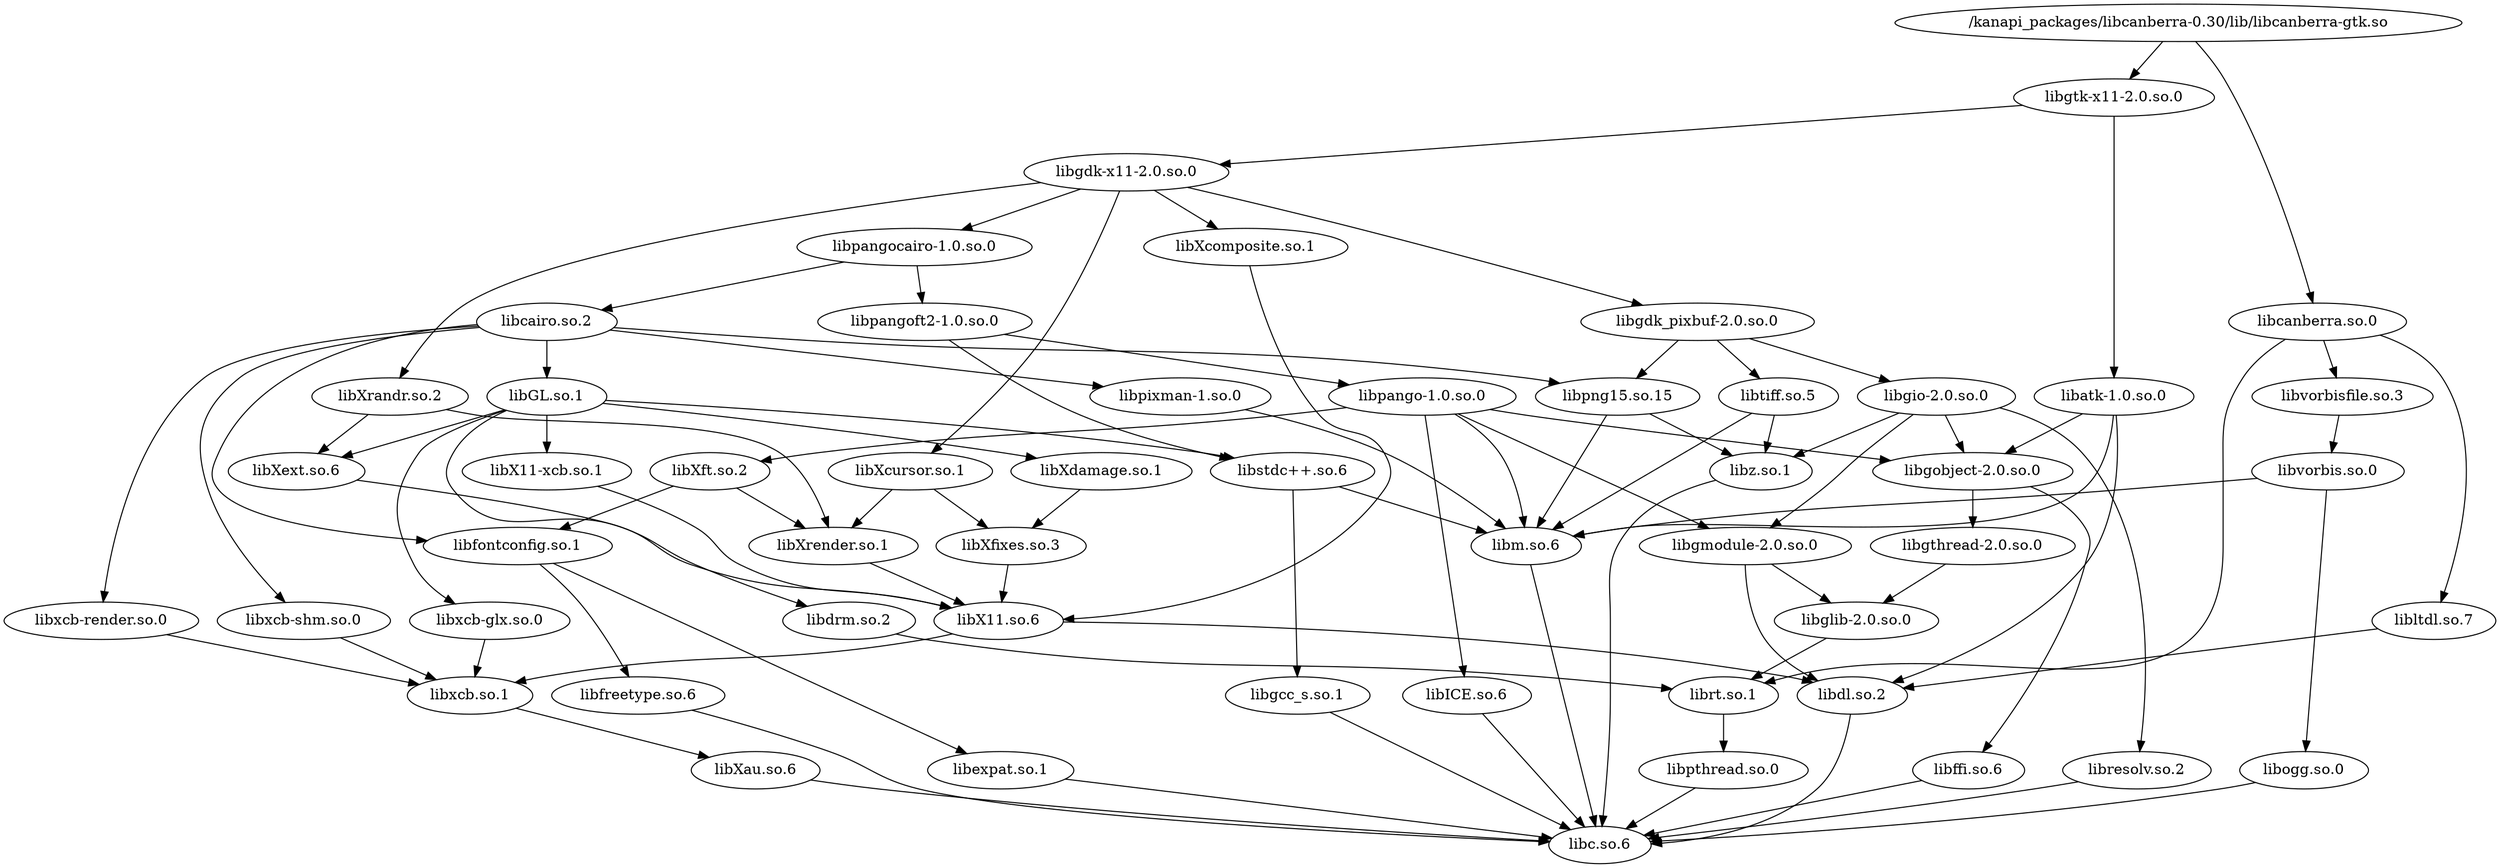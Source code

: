 digraph G {
	graph [layout=dot];
	_kanapi_packages_libcanberra_0_30_lib_libcanberra_gtk_so	 [label="/kanapi_packages/libcanberra-0.30/lib/libcanberra-gtk.so"];
	libgtk_x11_2_0_so_0	 [label="libgtk-x11-2.0.so.0"];
	_kanapi_packages_libcanberra_0_30_lib_libcanberra_gtk_so -> libgtk_x11_2_0_so_0;
	libcanberra_so_0	 [label="libcanberra.so.0"];
	_kanapi_packages_libcanberra_0_30_lib_libcanberra_gtk_so -> libcanberra_so_0;
	libgdk_x11_2_0_so_0	 [label="libgdk-x11-2.0.so.0"];
	libgtk_x11_2_0_so_0 -> libgdk_x11_2_0_so_0;
	libatk_1_0_so_0	 [label="libatk-1.0.so.0"];
	libgtk_x11_2_0_so_0 -> libatk_1_0_so_0;
	libdl_so_2	 [label="libdl.so.2"];
	libatk_1_0_so_0 -> libdl_so_2;
	libm_so_6	 [label="libm.so.6"];
	libatk_1_0_so_0 -> libm_so_6;
	libgobject_2_0_so_0	 [label="libgobject-2.0.so.0"];
	libatk_1_0_so_0 -> libgobject_2_0_so_0;
	libpangocairo_1_0_so_0	 [label="libpangocairo-1.0.so.0"];
	libgdk_x11_2_0_so_0 -> libpangocairo_1_0_so_0;
	libXrandr_so_2	 [label="libXrandr.so.2"];
	libgdk_x11_2_0_so_0 -> libXrandr_so_2;
	libXcursor_so_1	 [label="libXcursor.so.1"];
	libgdk_x11_2_0_so_0 -> libXcursor_so_1;
	libXcomposite_so_1	 [label="libXcomposite.so.1"];
	libgdk_x11_2_0_so_0 -> libXcomposite_so_1;
	libgdk_pixbuf_2_0_so_0	 [label="libgdk_pixbuf-2.0.so.0"];
	libgdk_x11_2_0_so_0 -> libgdk_pixbuf_2_0_so_0;
	libcairo_so_2	 [label="libcairo.so.2"];
	libpangocairo_1_0_so_0 -> libcairo_so_2;
	libpangoft2_1_0_so_0	 [label="libpangoft2-1.0.so.0"];
	libpangocairo_1_0_so_0 -> libpangoft2_1_0_so_0;
	libstdc___so_6	 [label="libstdc++.so.6"];
	libpangoft2_1_0_so_0 -> libstdc___so_6;
	libpango_1_0_so_0	 [label="libpango-1.0.so.0"];
	libpangoft2_1_0_so_0 -> libpango_1_0_so_0;
	libstdc___so_6 -> libm_so_6;
	libgcc_s_so_1	 [label="libgcc_s.so.1"];
	libstdc___so_6 -> libgcc_s_so_1;
	libtiff_so_5	 [label="libtiff.so.5"];
	libgdk_pixbuf_2_0_so_0 -> libtiff_so_5;
	libgio_2_0_so_0	 [label="libgio-2.0.so.0"];
	libgdk_pixbuf_2_0_so_0 -> libgio_2_0_so_0;
	libpng15_so_15	 [label="libpng15.so.15"];
	libgdk_pixbuf_2_0_so_0 -> libpng15_so_15;
	libz_so_1	 [label="libz.so.1"];
	libtiff_so_5 -> libz_so_1;
	libtiff_so_5 -> libm_so_6;
	libgio_2_0_so_0 -> libgobject_2_0_so_0;
	libgmodule_2_0_so_0	 [label="libgmodule-2.0.so.0"];
	libgio_2_0_so_0 -> libgmodule_2_0_so_0;
	libgio_2_0_so_0 -> libz_so_1;
	libresolv_so_2	 [label="libresolv.so.2"];
	libgio_2_0_so_0 -> libresolv_so_2;
	libc_so_6	 [label="libc.so.6"];
	libresolv_so_2 -> libc_so_6;
	libpango_1_0_so_0 -> libm_so_6;
	libICE_so_6	 [label="libICE.so.6"];
	libpango_1_0_so_0 -> libICE_so_6;
	libXft_so_2	 [label="libXft.so.2"];
	libpango_1_0_so_0 -> libXft_so_2;
	libpango_1_0_so_0 -> libgmodule_2_0_so_0;
	libpango_1_0_so_0 -> libgobject_2_0_so_0;
	libgmodule_2_0_so_0 -> libdl_so_2;
	libglib_2_0_so_0	 [label="libglib-2.0.so.0"];
	libgmodule_2_0_so_0 -> libglib_2_0_so_0;
	libpixman_1_so_0	 [label="libpixman-1.so.0"];
	libcairo_so_2 -> libpixman_1_so_0;
	libfontconfig_so_1	 [label="libfontconfig.so.1"];
	libcairo_so_2 -> libfontconfig_so_1;
	libcairo_so_2 -> libpng15_so_15;
	libxcb_shm_so_0	 [label="libxcb-shm.so.0"];
	libcairo_so_2 -> libxcb_shm_so_0;
	libxcb_render_so_0	 [label="libxcb-render.so.0"];
	libcairo_so_2 -> libxcb_render_so_0;
	libGL_so_1	 [label="libGL.so.1"];
	libcairo_so_2 -> libGL_so_1;
	libXdamage_so_1	 [label="libXdamage.so.1"];
	libXfixes_so_3	 [label="libXfixes.so.3"];
	libXdamage_so_1 -> libXfixes_so_3;
	libdrm_so_2	 [label="libdrm.so.2"];
	librt_so_1	 [label="librt.so.1"];
	libdrm_so_2 -> librt_so_1;
	libX11_so_6	 [label="libX11.so.6"];
	libXfixes_so_3 -> libX11_so_6;
	libpixman_1_so_0 -> libm_so_6;
	libfreetype_so_6	 [label="libfreetype.so.6"];
	libfontconfig_so_1 -> libfreetype_so_6;
	libexpat_so_1	 [label="libexpat.so.1"];
	libfontconfig_so_1 -> libexpat_so_1;
	libexpat_so_1 -> libc_so_6;
	libfreetype_so_6 -> libc_so_6;
	libpng15_so_15 -> libz_so_1;
	libpng15_so_15 -> libm_so_6;
	libxcb_so_1	 [label="libxcb.so.1"];
	libxcb_shm_so_0 -> libxcb_so_1;
	libX11_xcb_so_1	 [label="libX11-xcb.so.1"];
	libX11_xcb_so_1 -> libX11_so_6;
	libxcb_render_so_0 -> libxcb_so_1;
	libXext_so_6	 [label="libXext.so.6"];
	libXext_so_6 -> libX11_so_6;
	libz_so_1 -> libc_so_6;
	libGL_so_1 -> libXext_so_6;
	libGL_so_1 -> libXdamage_so_1;
	libGL_so_1 -> libX11_xcb_so_1;
	libxcb_glx_so_0	 [label="libxcb-glx.so.0"];
	libGL_so_1 -> libxcb_glx_so_0;
	libGL_so_1 -> libdrm_so_2;
	libGL_so_1 -> libstdc___so_6;
	libgthread_2_0_so_0	 [label="libgthread-2.0.so.0"];
	libgobject_2_0_so_0 -> libgthread_2_0_so_0;
	libffi_so_6	 [label="libffi.so.6"];
	libgobject_2_0_so_0 -> libffi_so_6;
	libgthread_2_0_so_0 -> libglib_2_0_so_0;
	libffi_so_6 -> libc_so_6;
	libglib_2_0_so_0 -> librt_so_1;
	libX11_so_6 -> libxcb_so_1;
	libX11_so_6 -> libdl_so_2;
	libXau_so_6	 [label="libXau.so.6"];
	libxcb_so_1 -> libXau_so_6;
	libXau_so_6 -> libc_so_6;
	libcanberra_so_0 -> librt_so_1;
	libvorbisfile_so_3	 [label="libvorbisfile.so.3"];
	libcanberra_so_0 -> libvorbisfile_so_3;
	libltdl_so_7	 [label="libltdl.so.7"];
	libcanberra_so_0 -> libltdl_so_7;
	libpthread_so_0	 [label="libpthread.so.0"];
	librt_so_1 -> libpthread_so_0;
	libpthread_so_0 -> libc_so_6;
	libvorbis_so_0	 [label="libvorbis.so.0"];
	libvorbisfile_so_3 -> libvorbis_so_0;
	libvorbis_so_0 -> libm_so_6;
	libogg_so_0	 [label="libogg.so.0"];
	libvorbis_so_0 -> libogg_so_0;
	libogg_so_0 -> libc_so_6;
	libltdl_so_7 -> libdl_so_2;
	libdl_so_2 -> libc_so_6;
	libm_so_6 -> libc_so_6;
	libxcb_glx_so_0 -> libxcb_so_1;
	libXrandr_so_2 -> libXext_so_6;
	libXrender_so_1	 [label="libXrender.so.1"];
	libXrandr_so_2 -> libXrender_so_1;
	libXcursor_so_1 -> libXrender_so_1;
	libXcursor_so_1 -> libXfixes_so_3;
	libXcomposite_so_1 -> libX11_so_6;
	libICE_so_6 -> libc_so_6;
	libXft_so_2 -> libfontconfig_so_1;
	libXft_so_2 -> libXrender_so_1;
	libXrender_so_1 -> libX11_so_6;
	libgcc_s_so_1 -> libc_so_6;
}
